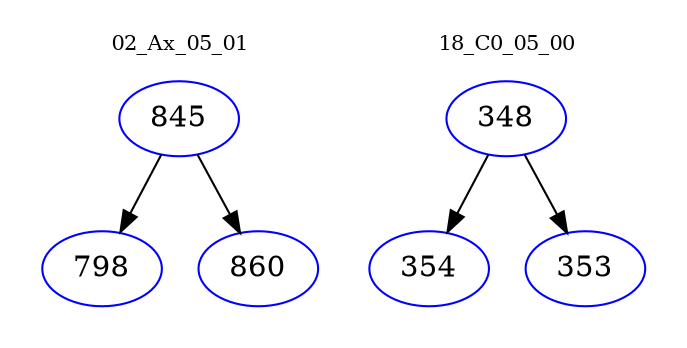 digraph{
subgraph cluster_0 {
color = white
label = "02_Ax_05_01";
fontsize=10;
T0_845 [label="845", color="blue"]
T0_845 -> T0_798 [color="black"]
T0_798 [label="798", color="blue"]
T0_845 -> T0_860 [color="black"]
T0_860 [label="860", color="blue"]
}
subgraph cluster_1 {
color = white
label = "18_C0_05_00";
fontsize=10;
T1_348 [label="348", color="blue"]
T1_348 -> T1_354 [color="black"]
T1_354 [label="354", color="blue"]
T1_348 -> T1_353 [color="black"]
T1_353 [label="353", color="blue"]
}
}
